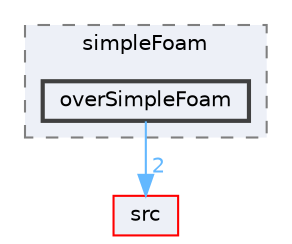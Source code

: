 digraph "applications/solvers/incompressible/simpleFoam/overSimpleFoam"
{
 // LATEX_PDF_SIZE
  bgcolor="transparent";
  edge [fontname=Helvetica,fontsize=10,labelfontname=Helvetica,labelfontsize=10];
  node [fontname=Helvetica,fontsize=10,shape=box,height=0.2,width=0.4];
  compound=true
  subgraph clusterdir_e60ee3723b55ccdaf7511a7c56716fa2 {
    graph [ bgcolor="#edf0f7", pencolor="grey50", label="simpleFoam", fontname=Helvetica,fontsize=10 style="filled,dashed", URL="dir_e60ee3723b55ccdaf7511a7c56716fa2.html",tooltip=""]
  dir_eb7acb059789188a01f5b238593df434 [label="overSimpleFoam", fillcolor="#edf0f7", color="grey25", style="filled,bold", URL="dir_eb7acb059789188a01f5b238593df434.html",tooltip=""];
  }
  dir_68267d1309a1af8e8297ef4c3efbcdba [label="src", fillcolor="#edf0f7", color="red", style="filled", URL="dir_68267d1309a1af8e8297ef4c3efbcdba.html",tooltip=""];
  dir_eb7acb059789188a01f5b238593df434->dir_68267d1309a1af8e8297ef4c3efbcdba [headlabel="2", labeldistance=1.5 headhref="dir_002762_003729.html" href="dir_002762_003729.html" color="steelblue1" fontcolor="steelblue1"];
}
